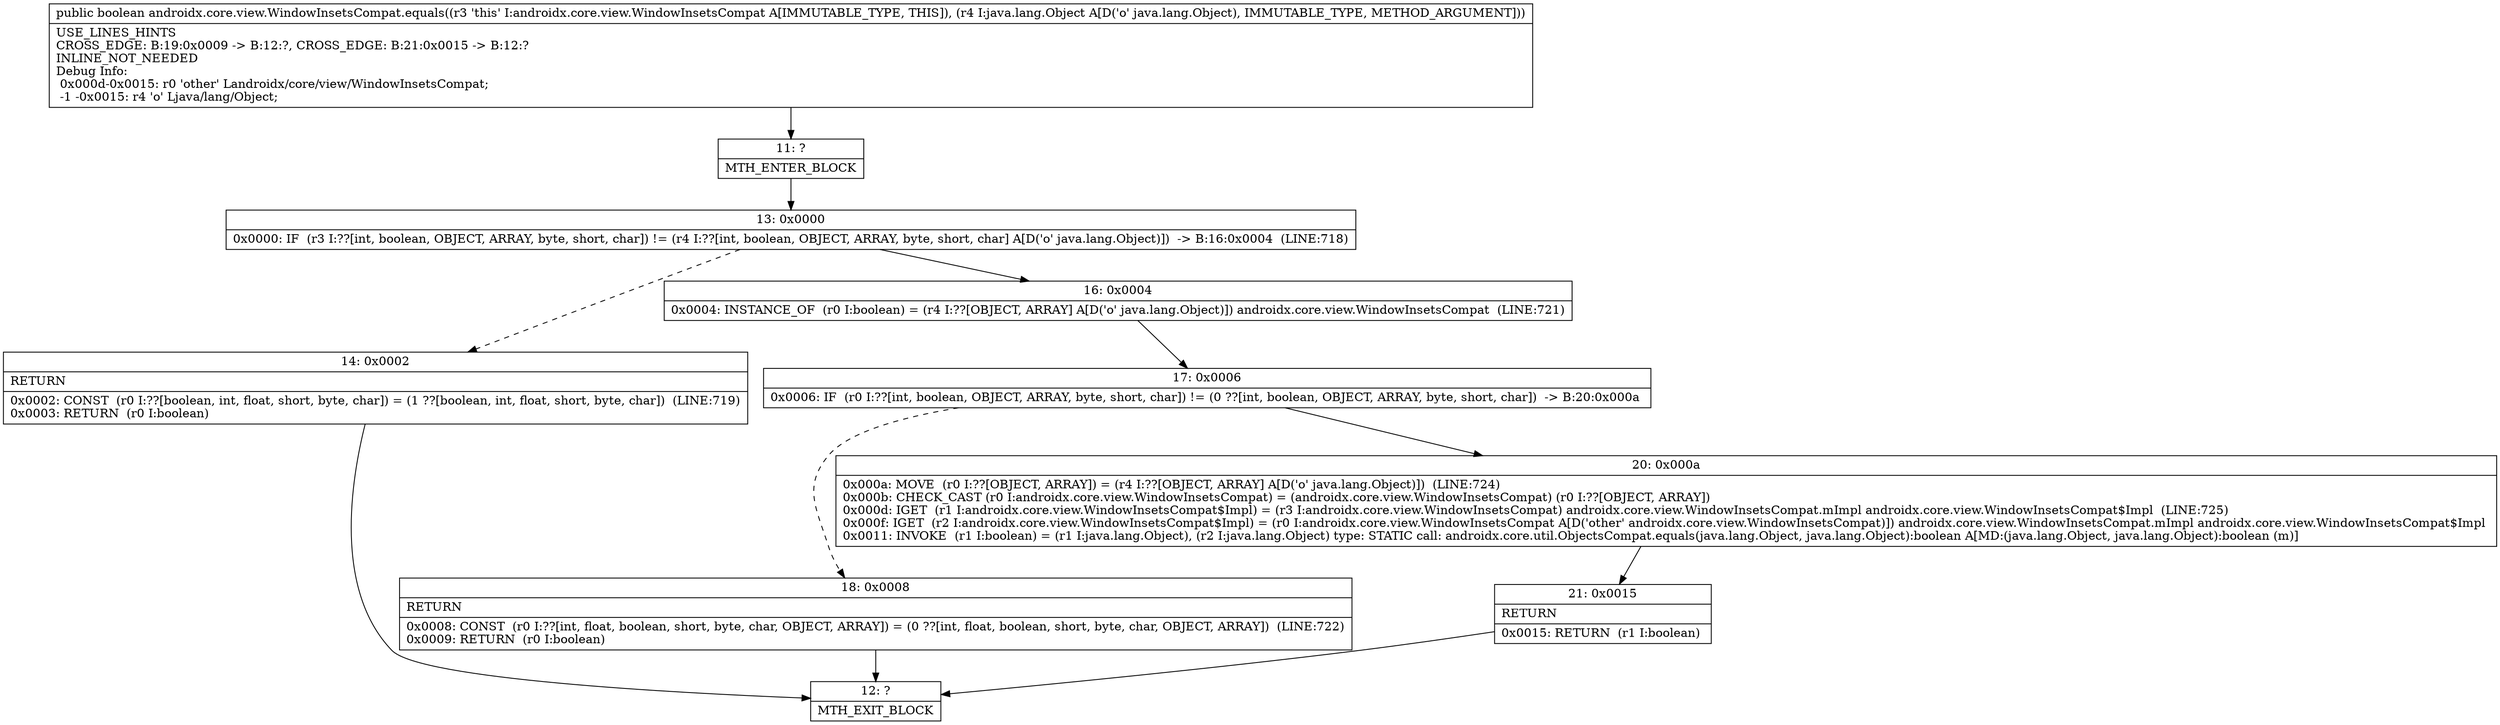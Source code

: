 digraph "CFG forandroidx.core.view.WindowInsetsCompat.equals(Ljava\/lang\/Object;)Z" {
Node_11 [shape=record,label="{11\:\ ?|MTH_ENTER_BLOCK\l}"];
Node_13 [shape=record,label="{13\:\ 0x0000|0x0000: IF  (r3 I:??[int, boolean, OBJECT, ARRAY, byte, short, char]) != (r4 I:??[int, boolean, OBJECT, ARRAY, byte, short, char] A[D('o' java.lang.Object)])  \-\> B:16:0x0004  (LINE:718)\l}"];
Node_14 [shape=record,label="{14\:\ 0x0002|RETURN\l|0x0002: CONST  (r0 I:??[boolean, int, float, short, byte, char]) = (1 ??[boolean, int, float, short, byte, char])  (LINE:719)\l0x0003: RETURN  (r0 I:boolean) \l}"];
Node_12 [shape=record,label="{12\:\ ?|MTH_EXIT_BLOCK\l}"];
Node_16 [shape=record,label="{16\:\ 0x0004|0x0004: INSTANCE_OF  (r0 I:boolean) = (r4 I:??[OBJECT, ARRAY] A[D('o' java.lang.Object)]) androidx.core.view.WindowInsetsCompat  (LINE:721)\l}"];
Node_17 [shape=record,label="{17\:\ 0x0006|0x0006: IF  (r0 I:??[int, boolean, OBJECT, ARRAY, byte, short, char]) != (0 ??[int, boolean, OBJECT, ARRAY, byte, short, char])  \-\> B:20:0x000a \l}"];
Node_18 [shape=record,label="{18\:\ 0x0008|RETURN\l|0x0008: CONST  (r0 I:??[int, float, boolean, short, byte, char, OBJECT, ARRAY]) = (0 ??[int, float, boolean, short, byte, char, OBJECT, ARRAY])  (LINE:722)\l0x0009: RETURN  (r0 I:boolean) \l}"];
Node_20 [shape=record,label="{20\:\ 0x000a|0x000a: MOVE  (r0 I:??[OBJECT, ARRAY]) = (r4 I:??[OBJECT, ARRAY] A[D('o' java.lang.Object)])  (LINE:724)\l0x000b: CHECK_CAST (r0 I:androidx.core.view.WindowInsetsCompat) = (androidx.core.view.WindowInsetsCompat) (r0 I:??[OBJECT, ARRAY]) \l0x000d: IGET  (r1 I:androidx.core.view.WindowInsetsCompat$Impl) = (r3 I:androidx.core.view.WindowInsetsCompat) androidx.core.view.WindowInsetsCompat.mImpl androidx.core.view.WindowInsetsCompat$Impl  (LINE:725)\l0x000f: IGET  (r2 I:androidx.core.view.WindowInsetsCompat$Impl) = (r0 I:androidx.core.view.WindowInsetsCompat A[D('other' androidx.core.view.WindowInsetsCompat)]) androidx.core.view.WindowInsetsCompat.mImpl androidx.core.view.WindowInsetsCompat$Impl \l0x0011: INVOKE  (r1 I:boolean) = (r1 I:java.lang.Object), (r2 I:java.lang.Object) type: STATIC call: androidx.core.util.ObjectsCompat.equals(java.lang.Object, java.lang.Object):boolean A[MD:(java.lang.Object, java.lang.Object):boolean (m)]\l}"];
Node_21 [shape=record,label="{21\:\ 0x0015|RETURN\l|0x0015: RETURN  (r1 I:boolean) \l}"];
MethodNode[shape=record,label="{public boolean androidx.core.view.WindowInsetsCompat.equals((r3 'this' I:androidx.core.view.WindowInsetsCompat A[IMMUTABLE_TYPE, THIS]), (r4 I:java.lang.Object A[D('o' java.lang.Object), IMMUTABLE_TYPE, METHOD_ARGUMENT]))  | USE_LINES_HINTS\lCROSS_EDGE: B:19:0x0009 \-\> B:12:?, CROSS_EDGE: B:21:0x0015 \-\> B:12:?\lINLINE_NOT_NEEDED\lDebug Info:\l  0x000d\-0x0015: r0 'other' Landroidx\/core\/view\/WindowInsetsCompat;\l  \-1 \-0x0015: r4 'o' Ljava\/lang\/Object;\l}"];
MethodNode -> Node_11;Node_11 -> Node_13;
Node_13 -> Node_14[style=dashed];
Node_13 -> Node_16;
Node_14 -> Node_12;
Node_16 -> Node_17;
Node_17 -> Node_18[style=dashed];
Node_17 -> Node_20;
Node_18 -> Node_12;
Node_20 -> Node_21;
Node_21 -> Node_12;
}

